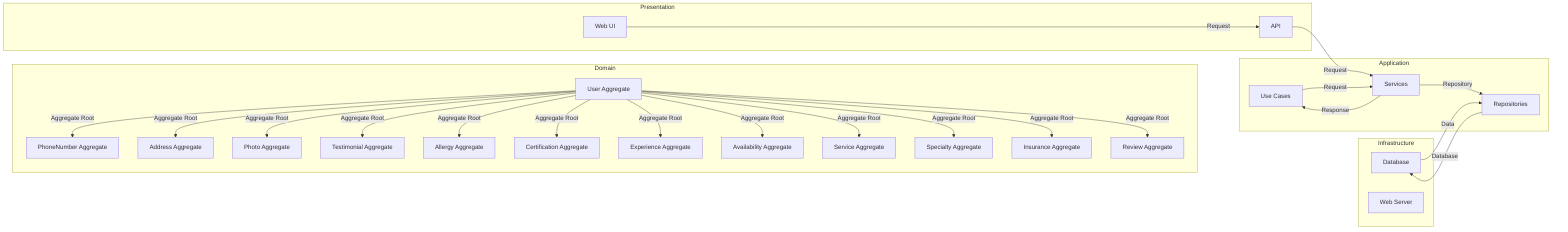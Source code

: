 flowchart LR
    subgraph Infrastructure
        Database[Database]
        WebServer[Web Server]
    end

    subgraph Application
        UseCases[Use Cases]
        Repositories[Repositories]
        Services[Services]
    end

    subgraph Domain
        UserAggregate[User Aggregate]
        PhoneNumberAggregate[PhoneNumber Aggregate]
        AddressAggregate[Address Aggregate]
        PhotoAggregate[Photo Aggregate]
        TestimonialAggregate[Testimonial Aggregate]
        AllergyAggregate[Allergy Aggregate]
        CertificationAggregate[Certification Aggregate]
        ExperienceAggregate[Experience Aggregate]
        AvailabilityAggregate[Availability Aggregate]
        ServiceAggregate[Service Aggregate]
        SpecialtyAggregate[Specialty Aggregate]
        InsuranceAggregate[Insurance Aggregate]
        ReviewAggregate[Review Aggregate]
    end

    subgraph Presentation
        API[API]
        WebUI[Web UI]
    end

    UseCases -->|Request| Services
    Services -->|Response| UseCases
    Services -->|Repository| Repositories
    Repositories -->|Database| Database
    API -->|Request| Services
    WebUI -->|Request| API
    Database -->|Data| Repositories
    UserAggregate -->|Aggregate Root| PhoneNumberAggregate
    UserAggregate -->|Aggregate Root| AddressAggregate
    UserAggregate -->|Aggregate Root| PhotoAggregate
    UserAggregate -->|Aggregate Root| TestimonialAggregate
    UserAggregate -->|Aggregate Root| AllergyAggregate
    UserAggregate -->|Aggregate Root| CertificationAggregate
    UserAggregate -->|Aggregate Root| ExperienceAggregate
    UserAggregate -->|Aggregate Root| AvailabilityAggregate
    UserAggregate -->|Aggregate Root| ServiceAggregate
    UserAggregate -->|Aggregate Root| SpecialtyAggregate
    UserAggregate -->|Aggregate Root| InsuranceAggregate
    UserAggregate -->|Aggregate Root| ReviewAggregate